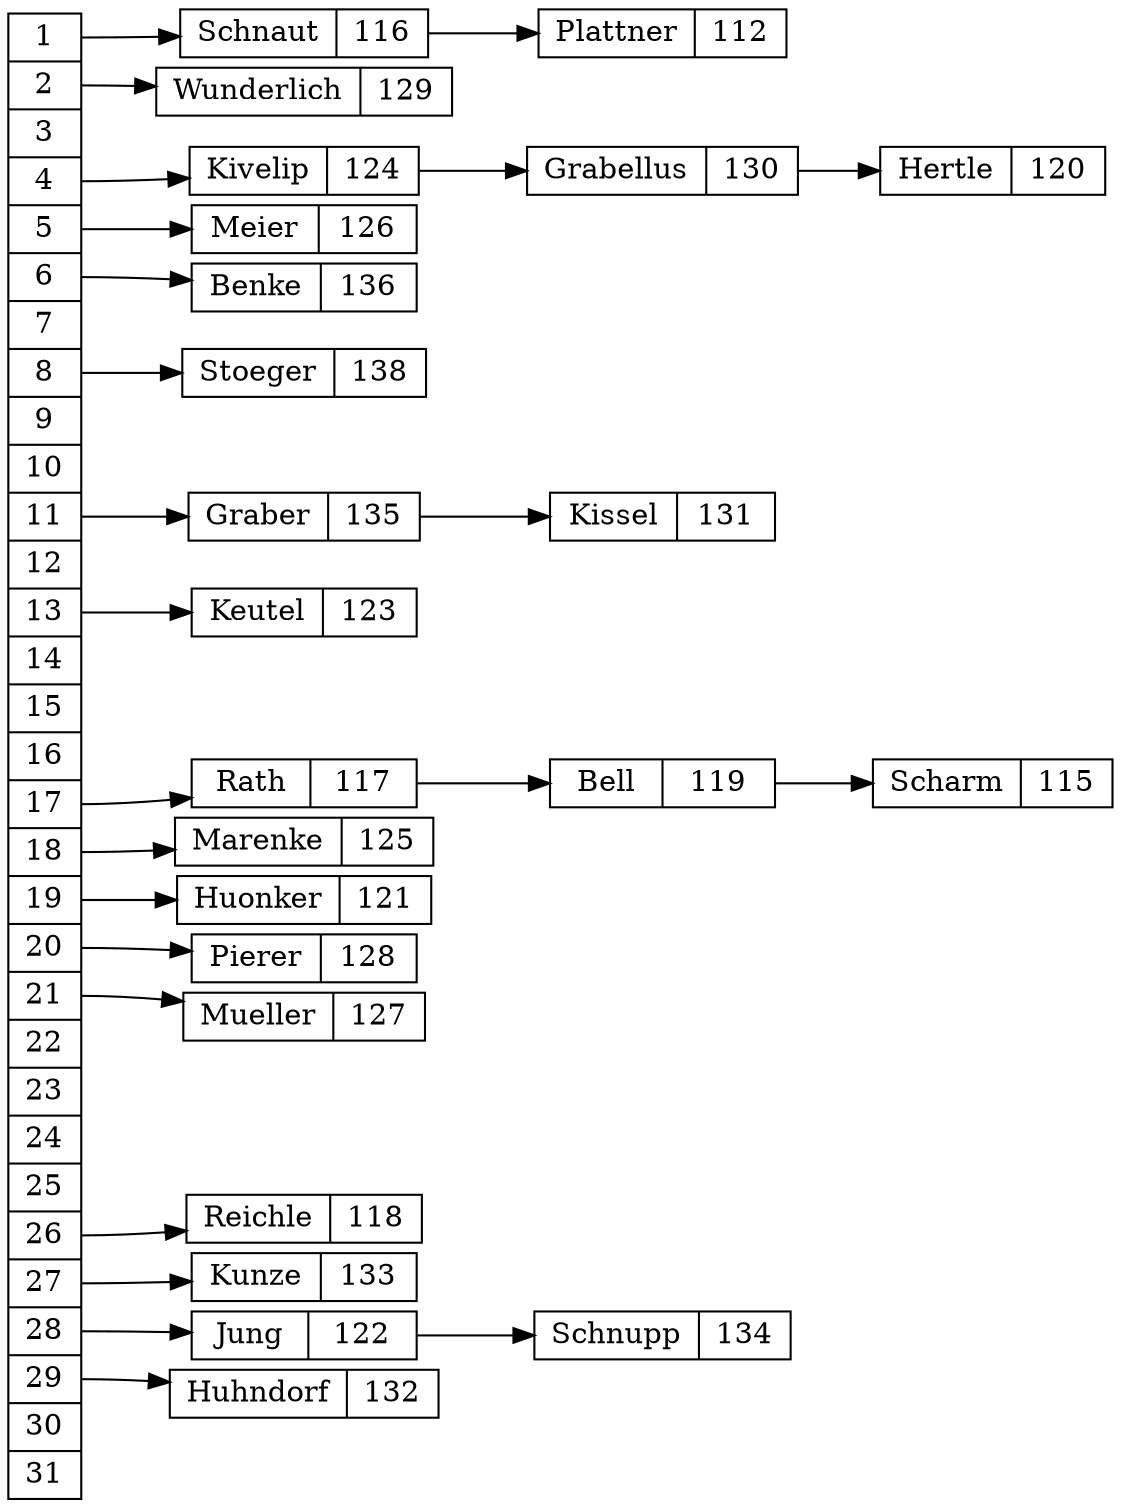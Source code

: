 digraph G {

    nodesep=0.05;
    rankdir=LR;
    node [shape=record, width=0.1, height=0.1];
    root [label="<f1> 1|<f2> 2|<f3> 3|<f4> 4|<f5> 5|<f6> 6|<f7> 7|<f8> 8|<f9> 9|<f10> 10|<f11> 11|<f12> 12|<f13> 13|<f14> 14|<f15> 15|<f16> 16|<f17> 17|<f18> 18|<f19> 19|<f20> 20|<f21> 21|<f22> 22|<f23> 23|<f24> 24|<f25> 25|<f26> 26|<f27> 27|<f28> 28|<f29> 29|<f30> 30|<f31> 31"];
    node [width=1.5];
root:f1 -> node1;
node1 [label = "{Schnaut | 116 }" ];
node1 -> node2;
node2 [label = "{ Plattner | 112 }" ];
root:f2 -> node3;
node3 [label = "{ Wunderlich | 129 }" ];
root:f4 -> node4;
node4 [label = "{ Kivelip | 124 }" ];
node4 -> node5;
node5 [label = "{ Grabellus | 130 }" ];
node5 -> node6;
node6 [label = "{ Hertle | 120 }" ];
root:f5 -> node7;
node7 [label = "{ Meier | 126 }" ];
root:f6 -> node8;
node8 [label = "{ Benke | 136 }" ];
root:f8 -> node9;
node9 [label = "{ Stoeger | 138 }" ];
root:f11 -> node10;
node10 [label = "{ Graber | 135 }" ];
node10 -> node11;
node11 [label = "{ Kissel | 131 }" ];
root:f13 -> node12;
node12 [label = "{ Keutel | 123 }" ];
root:f17 -> node13;
node13 [label = "{ Rath | 117 }" ];
node13 -> node14;
node14 [label = "{ Bell | 119 }" ];
node14 -> node15;
node15 [label = "{ Scharm | 115 }" ];
root:f18 -> node16;
node16 [label = "{ Marenke | 125 }" ];
root:f19 -> node17;
node17 [label = "{ Huonker | 121 }" ];
root:f20 -> node18;
node18 [label = "{ Pierer | 128 }" ];
root:f21 -> node19;
node19 [label = "{ Mueller | 127 }" ];
root:f26 -> node20;
node20 [label = "{ Reichle | 118 }" ];
root:f27 -> node21;
node21 [label = "{ Kunze | 133 }" ];
root:f28 -> node22;
node22 [label = "{ Jung | 122 }" ];
node22 -> node23;
node23 [label = "{ Schnupp | 134 }" ];
root:f29 -> node24;
node24 [label = "{ Huhndorf | 132 }" ];
}

